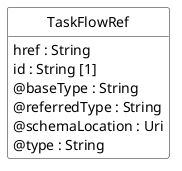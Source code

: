 @startuml
hide circle
hide methods
hide stereotype
show <<Enumeration>> stereotype
skinparam class {
   BackgroundColor<<Enumeration>> #E6F5F7
   BackgroundColor<<Ref>> #FFFFE0
   BackgroundColor<<Pivot>> #FFFFFFF
   BackgroundColor<<SimpleType>> #E2F0DA
   BackgroundColor #FCF2E3
}

class TaskFlowRef <<Pivot>> {
    href : String
    id : String [1]
    @baseType : String
    @referredType : String
    @schemaLocation : Uri
    @type : String
}


@enduml